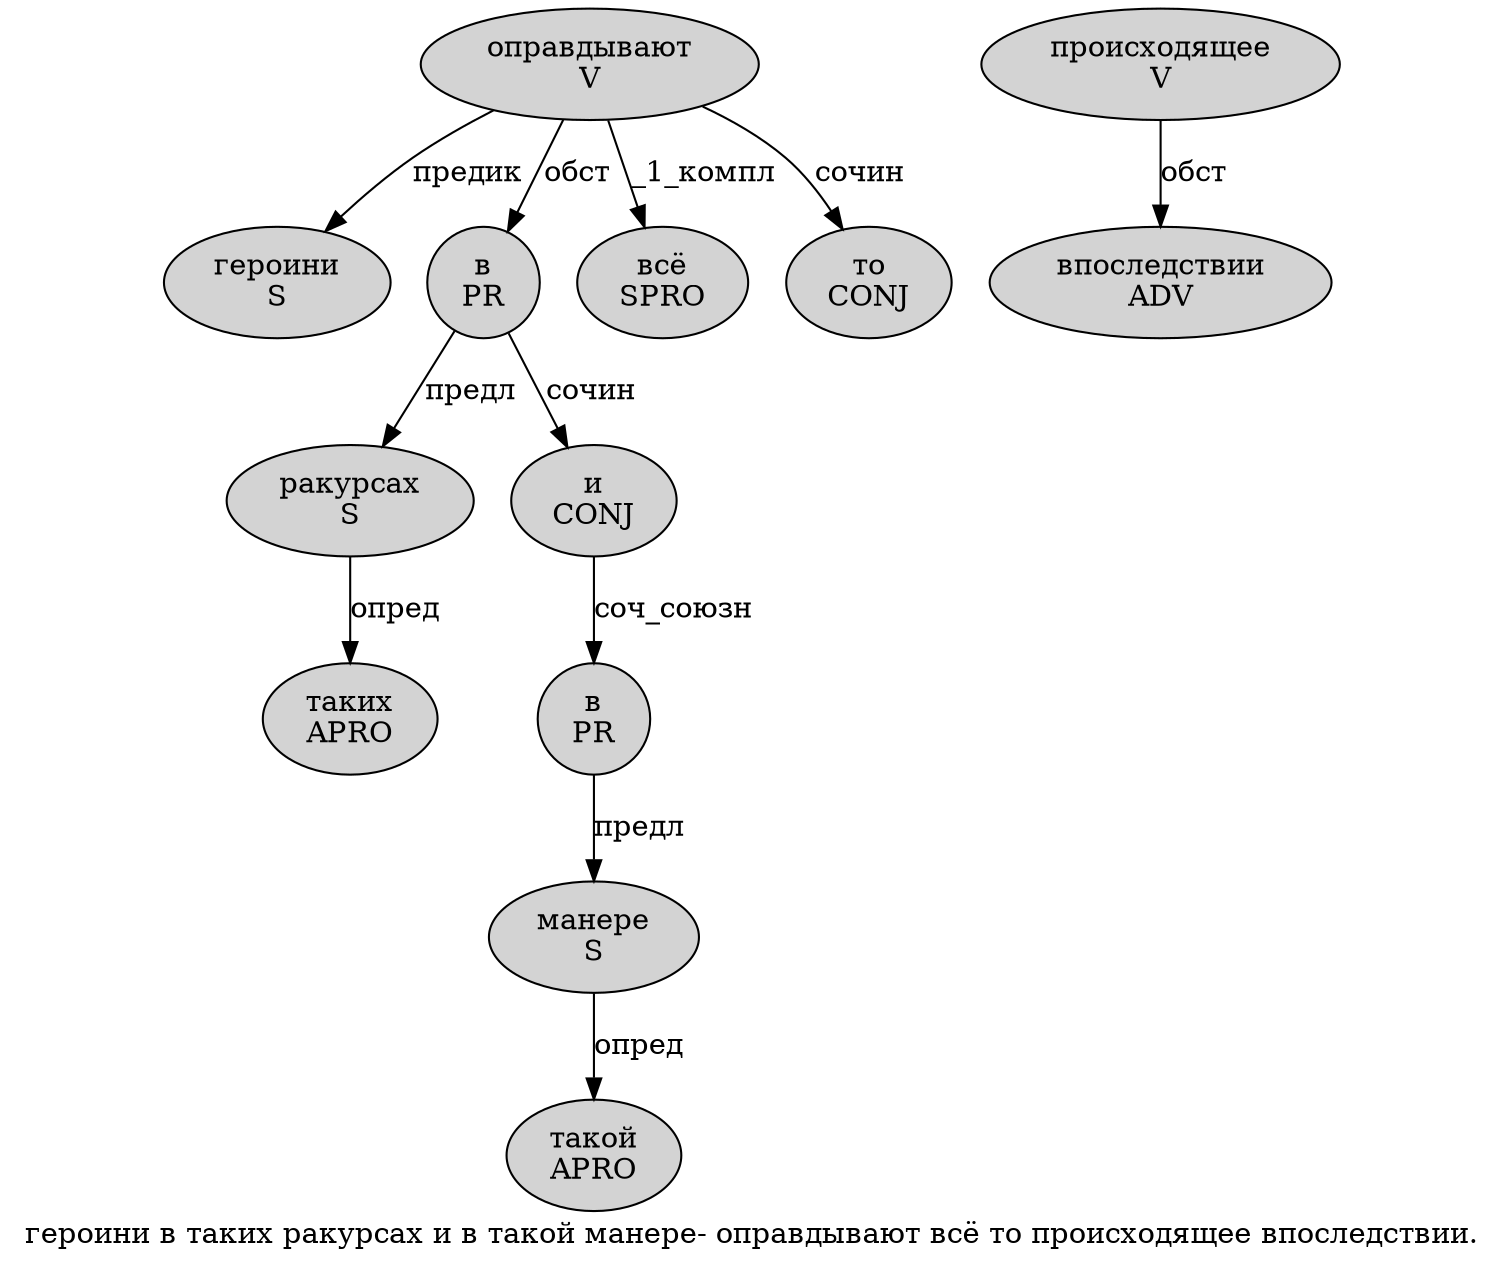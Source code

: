 digraph SENTENCE_1002 {
	graph [label="героини в таких ракурсах и в такой манере- оправдывают всё то происходящее впоследствии."]
	node [style=filled]
		0 [label="героини
S" color="" fillcolor=lightgray penwidth=1 shape=ellipse]
		1 [label="в
PR" color="" fillcolor=lightgray penwidth=1 shape=ellipse]
		2 [label="таких
APRO" color="" fillcolor=lightgray penwidth=1 shape=ellipse]
		3 [label="ракурсах
S" color="" fillcolor=lightgray penwidth=1 shape=ellipse]
		4 [label="и
CONJ" color="" fillcolor=lightgray penwidth=1 shape=ellipse]
		5 [label="в
PR" color="" fillcolor=lightgray penwidth=1 shape=ellipse]
		6 [label="такой
APRO" color="" fillcolor=lightgray penwidth=1 shape=ellipse]
		7 [label="манере
S" color="" fillcolor=lightgray penwidth=1 shape=ellipse]
		9 [label="оправдывают
V" color="" fillcolor=lightgray penwidth=1 shape=ellipse]
		10 [label="всё
SPRO" color="" fillcolor=lightgray penwidth=1 shape=ellipse]
		11 [label="то
CONJ" color="" fillcolor=lightgray penwidth=1 shape=ellipse]
		12 [label="происходящее
V" color="" fillcolor=lightgray penwidth=1 shape=ellipse]
		13 [label="впоследствии
ADV" color="" fillcolor=lightgray penwidth=1 shape=ellipse]
			5 -> 7 [label="предл"]
			3 -> 2 [label="опред"]
			1 -> 3 [label="предл"]
			1 -> 4 [label="сочин"]
			4 -> 5 [label="соч_союзн"]
			12 -> 13 [label="обст"]
			7 -> 6 [label="опред"]
			9 -> 0 [label="предик"]
			9 -> 1 [label="обст"]
			9 -> 10 [label="_1_компл"]
			9 -> 11 [label="сочин"]
}